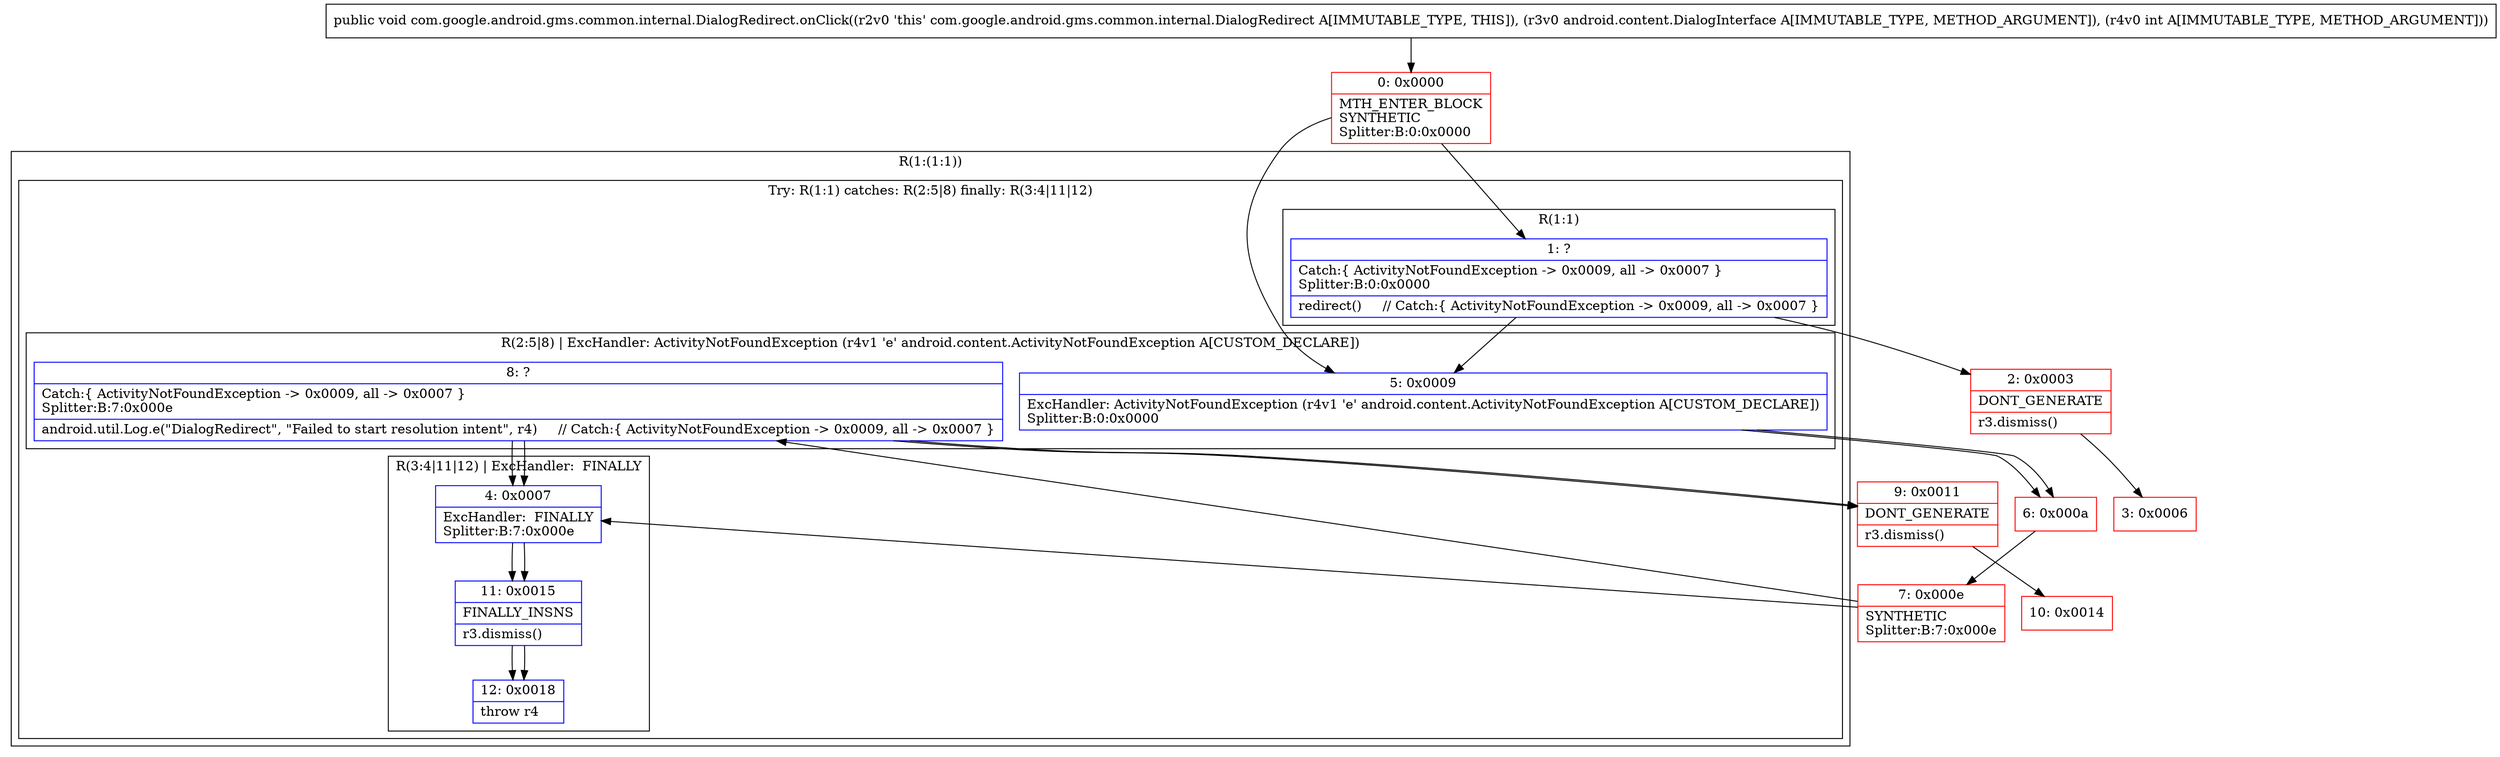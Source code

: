 digraph "CFG forcom.google.android.gms.common.internal.DialogRedirect.onClick(Landroid\/content\/DialogInterface;I)V" {
subgraph cluster_Region_1026410838 {
label = "R(1:(1:1))";
node [shape=record,color=blue];
subgraph cluster_TryCatchRegion_2101375961 {
label = "Try: R(1:1) catches: R(2:5|8) finally: R(3:4|11|12)";
node [shape=record,color=blue];
subgraph cluster_Region_1795270342 {
label = "R(1:1)";
node [shape=record,color=blue];
Node_1 [shape=record,label="{1\:\ ?|Catch:\{ ActivityNotFoundException \-\> 0x0009, all \-\> 0x0007 \}\lSplitter:B:0:0x0000\l|redirect()     \/\/ Catch:\{ ActivityNotFoundException \-\> 0x0009, all \-\> 0x0007 \}\l}"];
}
subgraph cluster_Region_1864427537 {
label = "R(2:5|8) | ExcHandler: ActivityNotFoundException (r4v1 'e' android.content.ActivityNotFoundException A[CUSTOM_DECLARE])\l";
node [shape=record,color=blue];
Node_5 [shape=record,label="{5\:\ 0x0009|ExcHandler: ActivityNotFoundException (r4v1 'e' android.content.ActivityNotFoundException A[CUSTOM_DECLARE])\lSplitter:B:0:0x0000\l}"];
Node_8 [shape=record,label="{8\:\ ?|Catch:\{ ActivityNotFoundException \-\> 0x0009, all \-\> 0x0007 \}\lSplitter:B:7:0x000e\l|android.util.Log.e(\"DialogRedirect\", \"Failed to start resolution intent\", r4)     \/\/ Catch:\{ ActivityNotFoundException \-\> 0x0009, all \-\> 0x0007 \}\l}"];
}
subgraph cluster_Region_1016396762 {
label = "R(3:4|11|12) | ExcHandler:  FINALLY\l";
node [shape=record,color=blue];
Node_4 [shape=record,label="{4\:\ 0x0007|ExcHandler:  FINALLY\lSplitter:B:7:0x000e\l}"];
Node_11 [shape=record,label="{11\:\ 0x0015|FINALLY_INSNS\l|r3.dismiss()\l}"];
Node_12 [shape=record,label="{12\:\ 0x0018|throw r4\l}"];
}
}
}
subgraph cluster_Region_1864427537 {
label = "R(2:5|8) | ExcHandler: ActivityNotFoundException (r4v1 'e' android.content.ActivityNotFoundException A[CUSTOM_DECLARE])\l";
node [shape=record,color=blue];
Node_5 [shape=record,label="{5\:\ 0x0009|ExcHandler: ActivityNotFoundException (r4v1 'e' android.content.ActivityNotFoundException A[CUSTOM_DECLARE])\lSplitter:B:0:0x0000\l}"];
Node_8 [shape=record,label="{8\:\ ?|Catch:\{ ActivityNotFoundException \-\> 0x0009, all \-\> 0x0007 \}\lSplitter:B:7:0x000e\l|android.util.Log.e(\"DialogRedirect\", \"Failed to start resolution intent\", r4)     \/\/ Catch:\{ ActivityNotFoundException \-\> 0x0009, all \-\> 0x0007 \}\l}"];
}
subgraph cluster_Region_1016396762 {
label = "R(3:4|11|12) | ExcHandler:  FINALLY\l";
node [shape=record,color=blue];
Node_4 [shape=record,label="{4\:\ 0x0007|ExcHandler:  FINALLY\lSplitter:B:7:0x000e\l}"];
Node_11 [shape=record,label="{11\:\ 0x0015|FINALLY_INSNS\l|r3.dismiss()\l}"];
Node_12 [shape=record,label="{12\:\ 0x0018|throw r4\l}"];
}
Node_0 [shape=record,color=red,label="{0\:\ 0x0000|MTH_ENTER_BLOCK\lSYNTHETIC\lSplitter:B:0:0x0000\l}"];
Node_2 [shape=record,color=red,label="{2\:\ 0x0003|DONT_GENERATE\l|r3.dismiss()\l}"];
Node_3 [shape=record,color=red,label="{3\:\ 0x0006}"];
Node_6 [shape=record,color=red,label="{6\:\ 0x000a}"];
Node_7 [shape=record,color=red,label="{7\:\ 0x000e|SYNTHETIC\lSplitter:B:7:0x000e\l}"];
Node_9 [shape=record,color=red,label="{9\:\ 0x0011|DONT_GENERATE\l|r3.dismiss()\l}"];
Node_10 [shape=record,color=red,label="{10\:\ 0x0014}"];
MethodNode[shape=record,label="{public void com.google.android.gms.common.internal.DialogRedirect.onClick((r2v0 'this' com.google.android.gms.common.internal.DialogRedirect A[IMMUTABLE_TYPE, THIS]), (r3v0 android.content.DialogInterface A[IMMUTABLE_TYPE, METHOD_ARGUMENT]), (r4v0 int A[IMMUTABLE_TYPE, METHOD_ARGUMENT])) }"];
MethodNode -> Node_0;
Node_1 -> Node_2;
Node_1 -> Node_5;
Node_5 -> Node_6;
Node_8 -> Node_9;
Node_8 -> Node_4;
Node_4 -> Node_11;
Node_11 -> Node_12;
Node_5 -> Node_6;
Node_8 -> Node_9;
Node_8 -> Node_4;
Node_4 -> Node_11;
Node_11 -> Node_12;
Node_0 -> Node_1;
Node_0 -> Node_5;
Node_2 -> Node_3;
Node_6 -> Node_7;
Node_7 -> Node_8;
Node_7 -> Node_4;
Node_9 -> Node_10;
}

